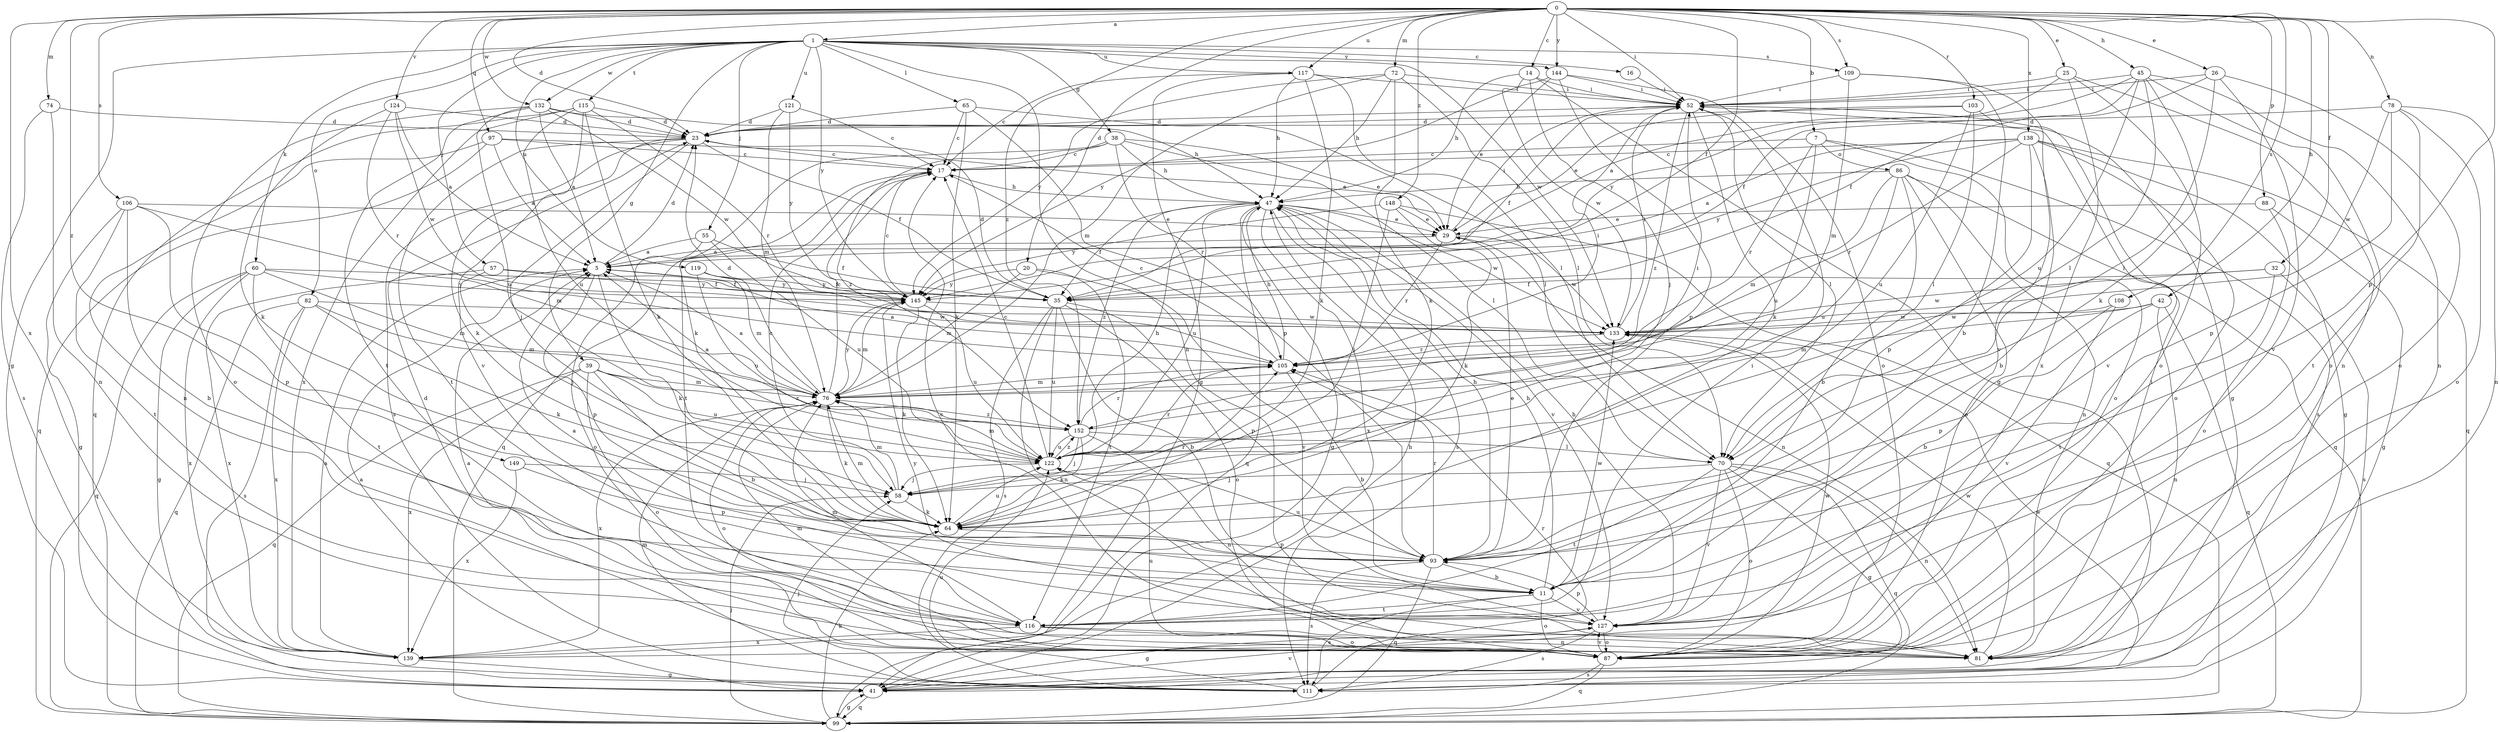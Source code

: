 strict digraph  {
0;
1;
5;
7;
11;
14;
16;
17;
20;
23;
25;
26;
29;
32;
35;
38;
39;
41;
42;
45;
47;
52;
55;
57;
58;
60;
64;
65;
70;
72;
74;
76;
78;
81;
82;
86;
87;
88;
93;
97;
99;
103;
105;
106;
108;
109;
111;
115;
116;
117;
119;
121;
122;
124;
127;
132;
133;
138;
139;
144;
145;
148;
149;
152;
0 -> 1  [label=a];
0 -> 7  [label=b];
0 -> 14  [label=c];
0 -> 20  [label=d];
0 -> 23  [label=d];
0 -> 25  [label=e];
0 -> 26  [label=e];
0 -> 32  [label=f];
0 -> 35  [label=f];
0 -> 42  [label=h];
0 -> 45  [label=h];
0 -> 52  [label=i];
0 -> 72  [label=m];
0 -> 74  [label=m];
0 -> 78  [label=n];
0 -> 88  [label=p];
0 -> 93  [label=p];
0 -> 97  [label=q];
0 -> 103  [label=r];
0 -> 106  [label=s];
0 -> 108  [label=s];
0 -> 109  [label=s];
0 -> 117  [label=u];
0 -> 124  [label=v];
0 -> 132  [label=w];
0 -> 138  [label=x];
0 -> 139  [label=x];
0 -> 144  [label=y];
0 -> 148  [label=z];
0 -> 149  [label=z];
0 -> 152  [label=z];
1 -> 16  [label=c];
1 -> 38  [label=g];
1 -> 39  [label=g];
1 -> 41  [label=g];
1 -> 55  [label=j];
1 -> 57  [label=j];
1 -> 60  [label=k];
1 -> 65  [label=l];
1 -> 81  [label=n];
1 -> 82  [label=o];
1 -> 109  [label=s];
1 -> 115  [label=t];
1 -> 117  [label=u];
1 -> 119  [label=u];
1 -> 121  [label=u];
1 -> 132  [label=w];
1 -> 133  [label=w];
1 -> 144  [label=y];
1 -> 145  [label=y];
5 -> 23  [label=d];
5 -> 64  [label=k];
5 -> 93  [label=p];
5 -> 145  [label=y];
7 -> 17  [label=c];
7 -> 86  [label=o];
7 -> 87  [label=o];
7 -> 105  [label=r];
7 -> 111  [label=s];
7 -> 122  [label=u];
11 -> 5  [label=a];
11 -> 47  [label=h];
11 -> 87  [label=o];
11 -> 111  [label=s];
11 -> 116  [label=t];
11 -> 127  [label=v];
11 -> 133  [label=w];
14 -> 41  [label=g];
14 -> 47  [label=h];
14 -> 52  [label=i];
14 -> 58  [label=j];
14 -> 133  [label=w];
16 -> 52  [label=i];
17 -> 47  [label=h];
17 -> 99  [label=q];
17 -> 116  [label=t];
20 -> 76  [label=m];
20 -> 116  [label=t];
20 -> 127  [label=v];
20 -> 145  [label=y];
23 -> 17  [label=c];
23 -> 35  [label=f];
23 -> 58  [label=j];
23 -> 64  [label=k];
23 -> 111  [label=s];
23 -> 116  [label=t];
25 -> 5  [label=a];
25 -> 52  [label=i];
25 -> 81  [label=n];
25 -> 87  [label=o];
25 -> 139  [label=x];
26 -> 35  [label=f];
26 -> 52  [label=i];
26 -> 70  [label=l];
26 -> 87  [label=o];
26 -> 127  [label=v];
29 -> 5  [label=a];
29 -> 52  [label=i];
29 -> 81  [label=n];
29 -> 105  [label=r];
29 -> 133  [label=w];
32 -> 35  [label=f];
32 -> 111  [label=s];
32 -> 116  [label=t];
32 -> 133  [label=w];
35 -> 11  [label=b];
35 -> 23  [label=d];
35 -> 81  [label=n];
35 -> 87  [label=o];
35 -> 93  [label=p];
35 -> 111  [label=s];
35 -> 122  [label=u];
38 -> 17  [label=c];
38 -> 29  [label=e];
38 -> 47  [label=h];
38 -> 64  [label=k];
38 -> 70  [label=l];
38 -> 105  [label=r];
38 -> 152  [label=z];
39 -> 11  [label=b];
39 -> 76  [label=m];
39 -> 87  [label=o];
39 -> 99  [label=q];
39 -> 122  [label=u];
39 -> 139  [label=x];
39 -> 152  [label=z];
41 -> 5  [label=a];
41 -> 47  [label=h];
41 -> 99  [label=q];
41 -> 127  [label=v];
42 -> 76  [label=m];
42 -> 81  [label=n];
42 -> 93  [label=p];
42 -> 99  [label=q];
42 -> 133  [label=w];
45 -> 35  [label=f];
45 -> 52  [label=i];
45 -> 64  [label=k];
45 -> 70  [label=l];
45 -> 81  [label=n];
45 -> 87  [label=o];
45 -> 122  [label=u];
45 -> 145  [label=y];
47 -> 29  [label=e];
47 -> 35  [label=f];
47 -> 41  [label=g];
47 -> 99  [label=q];
47 -> 111  [label=s];
47 -> 122  [label=u];
47 -> 127  [label=v];
47 -> 133  [label=w];
47 -> 139  [label=x];
47 -> 152  [label=z];
52 -> 23  [label=d];
52 -> 35  [label=f];
52 -> 41  [label=g];
52 -> 64  [label=k];
52 -> 70  [label=l];
52 -> 152  [label=z];
55 -> 5  [label=a];
55 -> 35  [label=f];
55 -> 87  [label=o];
55 -> 122  [label=u];
57 -> 35  [label=f];
57 -> 58  [label=j];
57 -> 139  [label=x];
57 -> 145  [label=y];
58 -> 17  [label=c];
58 -> 64  [label=k];
58 -> 76  [label=m];
60 -> 35  [label=f];
60 -> 41  [label=g];
60 -> 76  [label=m];
60 -> 99  [label=q];
60 -> 116  [label=t];
60 -> 139  [label=x];
60 -> 145  [label=y];
64 -> 76  [label=m];
64 -> 93  [label=p];
64 -> 105  [label=r];
64 -> 122  [label=u];
65 -> 17  [label=c];
65 -> 23  [label=d];
65 -> 64  [label=k];
65 -> 70  [label=l];
65 -> 93  [label=p];
70 -> 41  [label=g];
70 -> 58  [label=j];
70 -> 81  [label=n];
70 -> 87  [label=o];
70 -> 99  [label=q];
70 -> 116  [label=t];
70 -> 127  [label=v];
72 -> 47  [label=h];
72 -> 52  [label=i];
72 -> 64  [label=k];
72 -> 70  [label=l];
72 -> 76  [label=m];
72 -> 145  [label=y];
74 -> 23  [label=d];
74 -> 81  [label=n];
74 -> 111  [label=s];
76 -> 5  [label=a];
76 -> 17  [label=c];
76 -> 23  [label=d];
76 -> 64  [label=k];
76 -> 87  [label=o];
76 -> 139  [label=x];
76 -> 145  [label=y];
76 -> 152  [label=z];
78 -> 23  [label=d];
78 -> 81  [label=n];
78 -> 87  [label=o];
78 -> 93  [label=p];
78 -> 116  [label=t];
78 -> 133  [label=w];
81 -> 17  [label=c];
81 -> 52  [label=i];
81 -> 133  [label=w];
82 -> 64  [label=k];
82 -> 76  [label=m];
82 -> 99  [label=q];
82 -> 111  [label=s];
82 -> 133  [label=w];
82 -> 139  [label=x];
86 -> 11  [label=b];
86 -> 47  [label=h];
86 -> 76  [label=m];
86 -> 81  [label=n];
86 -> 87  [label=o];
86 -> 99  [label=q];
86 -> 122  [label=u];
87 -> 5  [label=a];
87 -> 23  [label=d];
87 -> 76  [label=m];
87 -> 99  [label=q];
87 -> 111  [label=s];
87 -> 122  [label=u];
87 -> 127  [label=v];
87 -> 133  [label=w];
88 -> 29  [label=e];
88 -> 41  [label=g];
88 -> 87  [label=o];
93 -> 11  [label=b];
93 -> 29  [label=e];
93 -> 47  [label=h];
93 -> 99  [label=q];
93 -> 105  [label=r];
93 -> 111  [label=s];
93 -> 122  [label=u];
97 -> 5  [label=a];
97 -> 17  [label=c];
97 -> 29  [label=e];
97 -> 81  [label=n];
97 -> 99  [label=q];
99 -> 41  [label=g];
99 -> 58  [label=j];
99 -> 64  [label=k];
103 -> 23  [label=d];
103 -> 29  [label=e];
103 -> 70  [label=l];
103 -> 122  [label=u];
103 -> 127  [label=v];
105 -> 5  [label=a];
105 -> 11  [label=b];
105 -> 17  [label=c];
105 -> 47  [label=h];
105 -> 52  [label=i];
105 -> 76  [label=m];
106 -> 11  [label=b];
106 -> 29  [label=e];
106 -> 41  [label=g];
106 -> 76  [label=m];
106 -> 93  [label=p];
106 -> 116  [label=t];
108 -> 11  [label=b];
108 -> 127  [label=v];
108 -> 133  [label=w];
109 -> 11  [label=b];
109 -> 52  [label=i];
109 -> 76  [label=m];
109 -> 127  [label=v];
111 -> 58  [label=j];
111 -> 76  [label=m];
111 -> 105  [label=r];
111 -> 122  [label=u];
111 -> 133  [label=w];
115 -> 23  [label=d];
115 -> 64  [label=k];
115 -> 99  [label=q];
115 -> 105  [label=r];
115 -> 122  [label=u];
115 -> 127  [label=v];
115 -> 139  [label=x];
116 -> 52  [label=i];
116 -> 76  [label=m];
116 -> 81  [label=n];
116 -> 87  [label=o];
116 -> 139  [label=x];
117 -> 17  [label=c];
117 -> 41  [label=g];
117 -> 47  [label=h];
117 -> 52  [label=i];
117 -> 64  [label=k];
117 -> 70  [label=l];
119 -> 35  [label=f];
119 -> 76  [label=m];
119 -> 122  [label=u];
119 -> 145  [label=y];
121 -> 17  [label=c];
121 -> 23  [label=d];
121 -> 76  [label=m];
121 -> 145  [label=y];
122 -> 17  [label=c];
122 -> 47  [label=h];
122 -> 58  [label=j];
122 -> 76  [label=m];
122 -> 105  [label=r];
122 -> 152  [label=z];
124 -> 5  [label=a];
124 -> 23  [label=d];
124 -> 64  [label=k];
124 -> 105  [label=r];
124 -> 133  [label=w];
127 -> 41  [label=g];
127 -> 47  [label=h];
127 -> 87  [label=o];
127 -> 93  [label=p];
127 -> 111  [label=s];
127 -> 145  [label=y];
132 -> 5  [label=a];
132 -> 23  [label=d];
132 -> 47  [label=h];
132 -> 87  [label=o];
132 -> 116  [label=t];
132 -> 122  [label=u];
132 -> 133  [label=w];
133 -> 52  [label=i];
133 -> 105  [label=r];
138 -> 5  [label=a];
138 -> 11  [label=b];
138 -> 17  [label=c];
138 -> 41  [label=g];
138 -> 87  [label=o];
138 -> 93  [label=p];
138 -> 99  [label=q];
138 -> 105  [label=r];
138 -> 145  [label=y];
139 -> 5  [label=a];
139 -> 41  [label=g];
144 -> 29  [label=e];
144 -> 52  [label=i];
144 -> 87  [label=o];
144 -> 93  [label=p];
144 -> 145  [label=y];
145 -> 17  [label=c];
145 -> 64  [label=k];
145 -> 76  [label=m];
145 -> 122  [label=u];
145 -> 133  [label=w];
148 -> 29  [label=e];
148 -> 58  [label=j];
148 -> 64  [label=k];
148 -> 99  [label=q];
148 -> 145  [label=y];
149 -> 58  [label=j];
149 -> 93  [label=p];
149 -> 139  [label=x];
152 -> 5  [label=a];
152 -> 52  [label=i];
152 -> 58  [label=j];
152 -> 64  [label=k];
152 -> 70  [label=l];
152 -> 81  [label=n];
152 -> 105  [label=r];
152 -> 122  [label=u];
}
